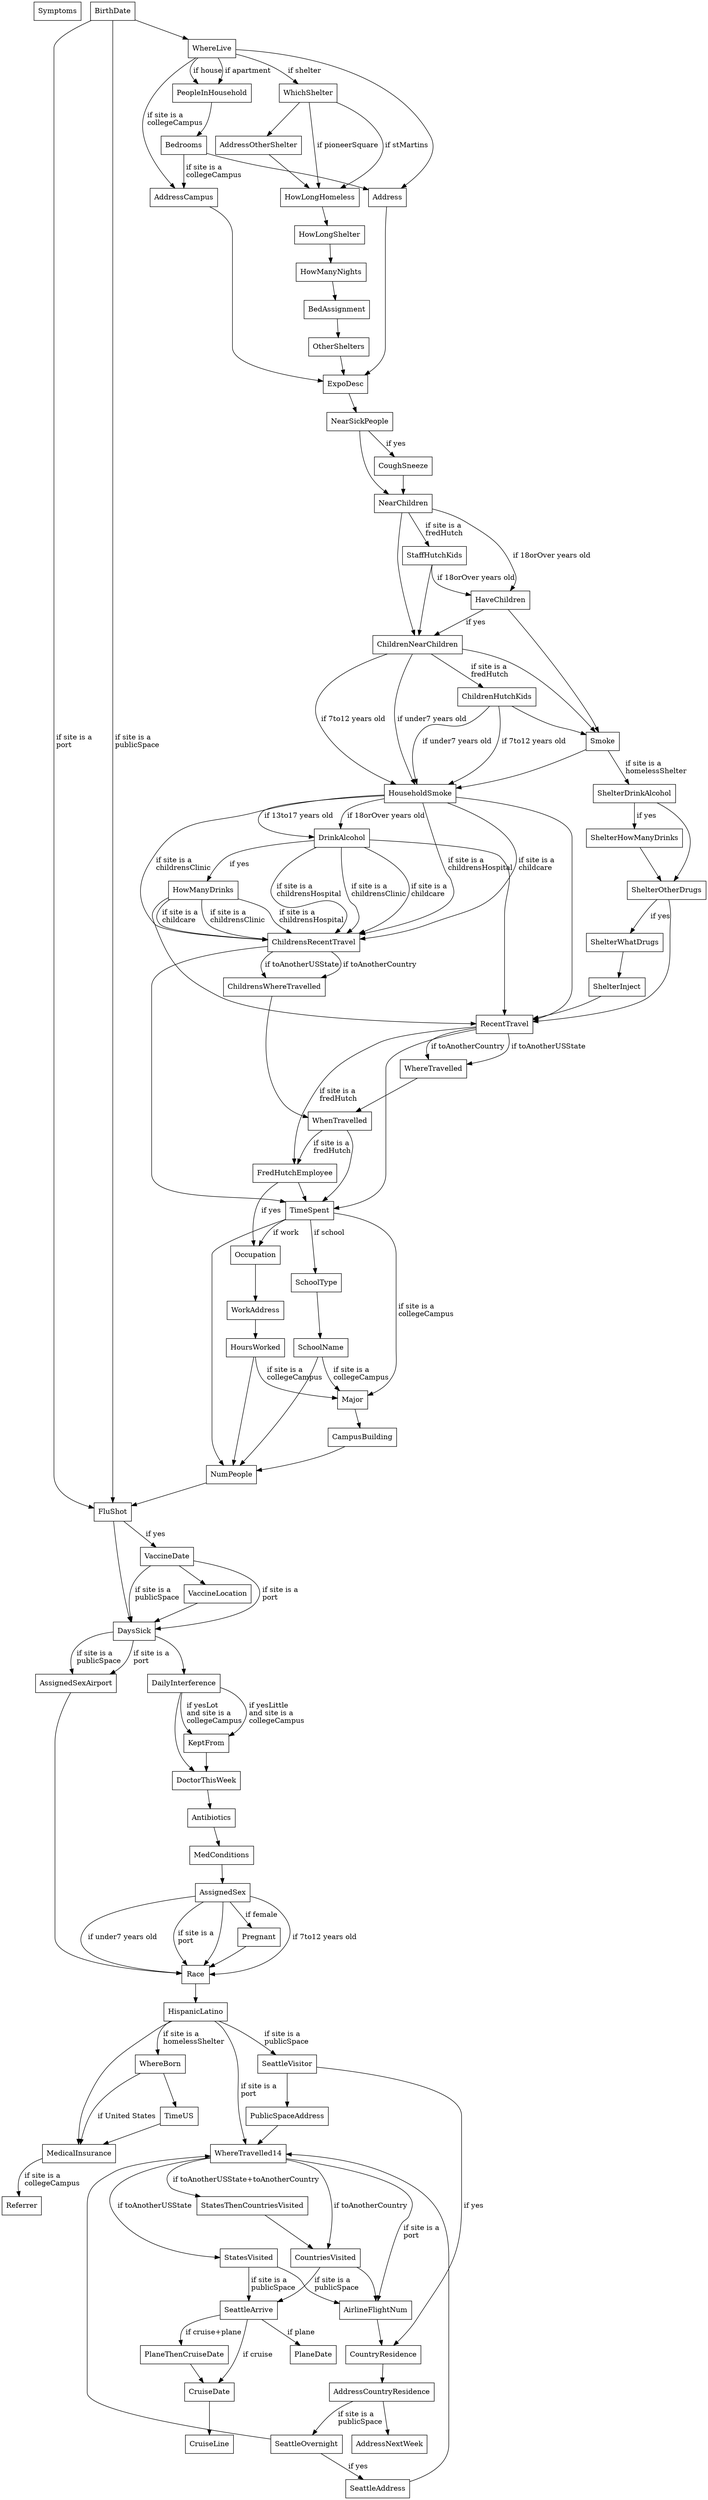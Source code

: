 digraph {
  node [shape=box];

  Symptoms;

  BirthDate;
  BirthDate -> FluShot [label=" if site is a \l port\l"];
  BirthDate -> FluShot [label=" if site is a \l publicSpace\l"];
  BirthDate -> WhereLive;

  WhereLive;
  WhereLive -> PeopleInHousehold [label=" if house\l"];
  WhereLive -> PeopleInHousehold [label=" if apartment\l"];
  WhereLive -> WhichShelter [label=" if shelter\l"];
  WhereLive -> AddressCampus [label=" if site is a \l collegeCampus\l"];
  WhereLive -> Address;

  PeopleInHousehold;
  PeopleInHousehold -> Bedrooms;

  Bedrooms;
  Bedrooms -> AddressCampus [label=" if site is a \l collegeCampus\l"];
  Bedrooms -> Address;

  WhichShelter;
  WhichShelter -> HowLongHomeless [label=" if pioneerSquare\l"];
  WhichShelter -> HowLongHomeless [label=" if stMartins\l"];
  WhichShelter -> AddressOtherShelter;

  AddressOtherShelter;
  AddressOtherShelter -> HowLongHomeless;

  HowLongHomeless;
  HowLongHomeless -> HowLongShelter;

  HowLongShelter;
  HowLongShelter -> HowManyNights;

  HowManyNights;
  HowManyNights -> BedAssignment;

  BedAssignment;
  BedAssignment -> OtherShelters;

  OtherShelters;
  OtherShelters -> ExpoDesc;

  Address;
  Address -> ExpoDesc;

  AddressCampus;
  AddressCampus -> ExpoDesc;

  ExpoDesc;
  ExpoDesc -> NearSickPeople;

  NearSickPeople;
  NearSickPeople -> CoughSneeze [label=" if yes\l"];
  NearSickPeople -> NearChildren;

  CoughSneeze;
  CoughSneeze -> NearChildren;

  NearChildren;
  NearChildren -> StaffHutchKids [label=" if site is a \l fredHutch\l"];
  NearChildren -> HaveChildren [label=" if 18orOver years old\l"];
  NearChildren -> ChildrenNearChildren;

  StaffHutchKids;
  StaffHutchKids -> HaveChildren [label=" if 18orOver years old\l"];
  StaffHutchKids -> ChildrenNearChildren;

  HaveChildren;
  HaveChildren -> ChildrenNearChildren [label=" if yes\l"];
  HaveChildren -> Smoke;

  ChildrenNearChildren;
  ChildrenNearChildren -> ChildrenHutchKids [label=" if site is a \l fredHutch\l"];
  ChildrenNearChildren -> HouseholdSmoke [label=" if 7to12 years old\l"];
  ChildrenNearChildren -> HouseholdSmoke [label=" if under7 years old\l"];
  ChildrenNearChildren -> Smoke;

  ChildrenHutchKids;
  ChildrenHutchKids -> HouseholdSmoke [label=" if 7to12 years old\l"];
  ChildrenHutchKids -> HouseholdSmoke [label=" if under7 years old\l"];
  ChildrenHutchKids -> Smoke;

  Smoke;
  Smoke -> ShelterDrinkAlcohol [label=" if site is a \l homelessShelter\l"];
  Smoke -> HouseholdSmoke;

  HouseholdSmoke;
  HouseholdSmoke -> DrinkAlcohol [label=" if 13to17 years old\l"];
  HouseholdSmoke -> DrinkAlcohol [label=" if 18orOver years old\l"];
  HouseholdSmoke -> ChildrensRecentTravel [label=" if site is a \l childrensClinic\l"];
  HouseholdSmoke -> ChildrensRecentTravel [label=" if site is a \l childrensHospital\l"];
  HouseholdSmoke -> ChildrensRecentTravel [label=" if site is a \l childcare\l"];
  HouseholdSmoke -> RecentTravel;

  ShelterDrinkAlcohol;
  ShelterDrinkAlcohol -> ShelterHowManyDrinks [label=" if yes\l"];
  ShelterDrinkAlcohol -> ShelterOtherDrugs;

  ShelterHowManyDrinks;
  ShelterHowManyDrinks -> ShelterOtherDrugs;

  ShelterOtherDrugs;
  ShelterOtherDrugs -> ShelterWhatDrugs [label=" if yes\l"];
  ShelterOtherDrugs -> RecentTravel;

  ShelterWhatDrugs;
  ShelterWhatDrugs -> ShelterInject;

  ShelterInject;
  ShelterInject -> RecentTravel;

  DrinkAlcohol;
  DrinkAlcohol -> HowManyDrinks [label=" if yes\l"];
  DrinkAlcohol -> ChildrensRecentTravel [label=" if site is a \l childrensClinic\l"];
  DrinkAlcohol -> ChildrensRecentTravel [label=" if site is a \l childrensHospital\l"];
  DrinkAlcohol -> ChildrensRecentTravel [label=" if site is a \l childcare\l"];
  DrinkAlcohol -> RecentTravel;

  HowManyDrinks;
  HowManyDrinks -> ChildrensRecentTravel [label=" if site is a \l childrensClinic\l"];
  HowManyDrinks -> ChildrensRecentTravel [label=" if site is a \l childrensHospital\l"];
  HowManyDrinks -> ChildrensRecentTravel [label=" if site is a \l childcare\l"];
  HowManyDrinks -> RecentTravel;

  RecentTravel;
  RecentTravel -> WhereTravelled [label=" if toAnotherUSState\l"];
  RecentTravel -> WhereTravelled [label=" if toAnotherCountry\l"];
  RecentTravel -> FredHutchEmployee [label=" if site is a \l fredHutch\l"];
  RecentTravel -> TimeSpent;

  WhereTravelled;
  WhereTravelled -> WhenTravelled;

  WhenTravelled;
  WhenTravelled -> FredHutchEmployee [label=" if site is a \l fredHutch\l"];
  WhenTravelled -> TimeSpent;

  ChildrensRecentTravel;
  ChildrensRecentTravel -> ChildrensWhereTravelled [label=" if toAnotherUSState\l"];
  ChildrensRecentTravel -> ChildrensWhereTravelled [label=" if toAnotherCountry\l"];
  ChildrensRecentTravel -> TimeSpent;

  ChildrensWhereTravelled;
  ChildrensWhereTravelled -> WhenTravelled;

  FredHutchEmployee;
  FredHutchEmployee -> Occupation [label=" if yes\l"];
  FredHutchEmployee -> TimeSpent;

  TimeSpent;
  TimeSpent -> Occupation [label=" if work\l"];
  TimeSpent -> SchoolType [label=" if school\l"];
  TimeSpent -> Major [label=" if site is a \l collegeCampus\l"];
  TimeSpent -> NumPeople;

  Occupation;
  Occupation -> WorkAddress;

  WorkAddress;
  WorkAddress -> HoursWorked;

  HoursWorked;
  HoursWorked -> Major [label=" if site is a \l collegeCampus\l"];
  HoursWorked -> NumPeople;

  SchoolType;
  SchoolType -> SchoolName;

  SchoolName;
  SchoolName -> Major [label=" if site is a \l collegeCampus\l"];
  SchoolName -> NumPeople;

  Major;
  Major -> CampusBuilding;

  CampusBuilding;
  CampusBuilding -> NumPeople;

  NumPeople;
  NumPeople -> FluShot;

  FluShot;
  FluShot -> VaccineDate [label=" if yes\l"];
  FluShot -> DaysSick;

  VaccineDate;
  VaccineDate -> DaysSick [label=" if site is a \l port\l"];
  VaccineDate -> DaysSick [label=" if site is a \l publicSpace\l"];
  VaccineDate -> VaccineLocation;

  VaccineLocation;
  VaccineLocation -> DaysSick;

  DaysSick;
  DaysSick -> AssignedSexAirport [label=" if site is a \l port\l"];
  DaysSick -> AssignedSexAirport [label=" if site is a \l publicSpace\l"];
  DaysSick -> DailyInterference;

  DailyInterference;
  DailyInterference -> KeptFrom [label=" if yesLot \l and site is a \l collegeCampus\l"];
  DailyInterference -> KeptFrom [label=" if yesLittle \l and site is a \l collegeCampus\l"];
  DailyInterference -> DoctorThisWeek;

  KeptFrom;
  KeptFrom -> DoctorThisWeek;

  DoctorThisWeek;
  DoctorThisWeek -> Antibiotics;

  Antibiotics;
  Antibiotics -> MedConditions;

  MedConditions;
  MedConditions -> AssignedSex;

  AssignedSex;
  AssignedSex -> Race [label=" if 7to12 years old\l"];
  AssignedSex -> Race [label=" if under7 years old\l"];
  AssignedSex -> Pregnant [label=" if female\l"];
  AssignedSex -> Race [label=" if site is a \l port\l"];
  AssignedSex -> Race;

  AssignedSexAirport;
  AssignedSexAirport -> Race;

  Pregnant;
  Pregnant -> Race;

  Race;
  Race -> HispanicLatino;

  HispanicLatino;
  HispanicLatino -> WhereBorn [label=" if site is a \l homelessShelter\l"];
  HispanicLatino -> WhereTravelled14 [label=" if site is a \l port\l"];
  HispanicLatino -> SeattleVisitor [label=" if site is a \l publicSpace\l"];
  HispanicLatino -> MedicalInsurance;

  SeattleVisitor;
  SeattleVisitor -> CountryResidence [label=" if yes\l"];
  SeattleVisitor -> PublicSpaceAddress;

  PublicSpaceAddress;
  PublicSpaceAddress -> WhereTravelled14;

  WhereBorn;
  WhereBorn -> MedicalInsurance [label=" if United States\l"];
  WhereBorn -> TimeUS;

  TimeUS;
  TimeUS -> MedicalInsurance;

  MedicalInsurance;
  MedicalInsurance -> Referrer [label=" if site is a \l collegeCampus\l"];

  Referrer;

  WhereTravelled14;
  WhereTravelled14 -> StatesThenCountriesVisited [label=" if toAnotherUSState+toAnotherCountry\l"];
  WhereTravelled14 -> StatesVisited [label=" if toAnotherUSState\l"];
  WhereTravelled14 -> CountriesVisited [label=" if toAnotherCountry\l"];
  WhereTravelled14 -> AirlineFlightNum [label=" if site is a \l port\l"];

  StatesVisited;
  StatesVisited -> SeattleArrive [label=" if site is a \l publicSpace\l"];
  StatesVisited -> AirlineFlightNum;

  StatesThenCountriesVisited;
  StatesThenCountriesVisited -> CountriesVisited;

  CountriesVisited;
  CountriesVisited -> SeattleArrive [label=" if site is a \l publicSpace\l"];
  CountriesVisited -> AirlineFlightNum;

  AirlineFlightNum;
  AirlineFlightNum -> CountryResidence;

  SeattleArrive;
  SeattleArrive -> PlaneThenCruiseDate [label=" if cruise+plane\l"];
  SeattleArrive -> PlaneDate [label=" if plane\l"];
  SeattleArrive -> CruiseDate [label=" if cruise\l"];

  PlaneDate;

  PlaneThenCruiseDate;
  PlaneThenCruiseDate -> CruiseDate;

  CruiseDate;
  CruiseDate -> CruiseLine;

  CruiseLine;

  CountryResidence;
  CountryResidence -> AddressCountryResidence;

  AddressCountryResidence;
  AddressCountryResidence -> SeattleOvernight [label=" if site is a \l publicSpace\l"];
  AddressCountryResidence -> AddressNextWeek;

  SeattleOvernight;
  SeattleOvernight -> SeattleAddress [label=" if yes\l"];
  SeattleOvernight -> WhereTravelled14;

  SeattleAddress;
  SeattleAddress -> WhereTravelled14;

  AddressNextWeek;

}
